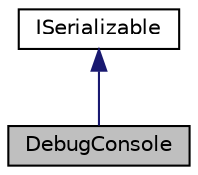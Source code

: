 digraph "DebugConsole"
{
 // LATEX_PDF_SIZE
  edge [fontname="Helvetica",fontsize="10",labelfontname="Helvetica",labelfontsize="10"];
  node [fontname="Helvetica",fontsize="10",shape=record];
  Node1 [label="DebugConsole",height=0.2,width=0.4,color="black", fillcolor="grey75", style="filled", fontcolor="black",tooltip="The DebugConsole class is a singleton that provides a console for debugging It Shows Warning Messages..."];
  Node2 -> Node1 [dir="back",color="midnightblue",fontsize="10",style="solid"];
  Node2 [label="ISerializable",height=0.2,width=0.4,color="black", fillcolor="white", style="filled",URL="$classISerializable.html",tooltip="interface for all serializable objects"];
}
